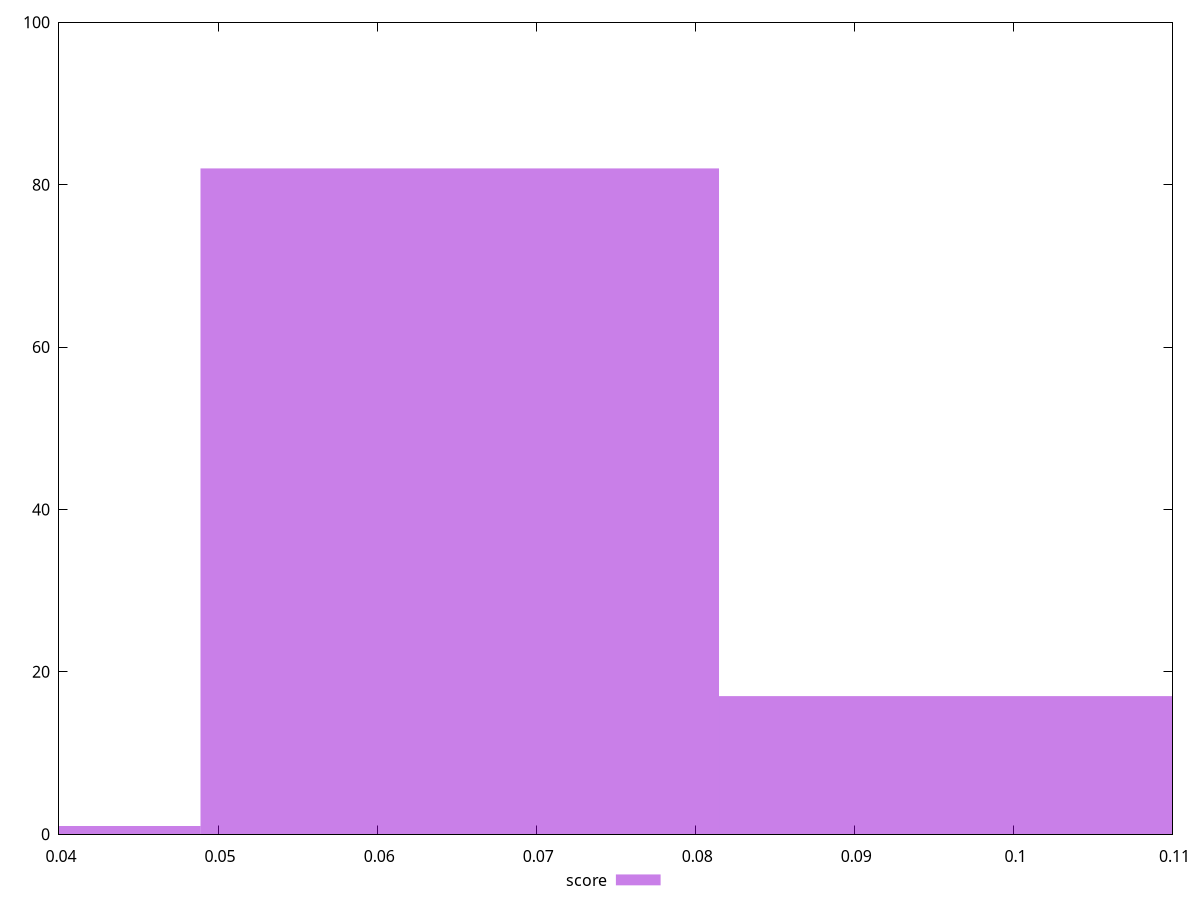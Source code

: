 reset

$score <<EOF
0.06519325797528461 82
0.09778988696292691 17
0.032596628987642304 1
EOF

set key outside below
set boxwidth 0.032596628987642304
set xrange [0.04:0.11]
set yrange [0:100]
set trange [0:100]
set style fill transparent solid 0.5 noborder
set terminal svg size 640, 490 enhanced background rgb 'white'
set output "reprap/interactive/samples/pages+cached+noexternal+nomedia+nocss/score/histogram.svg"

plot $score title "score" with boxes

reset
